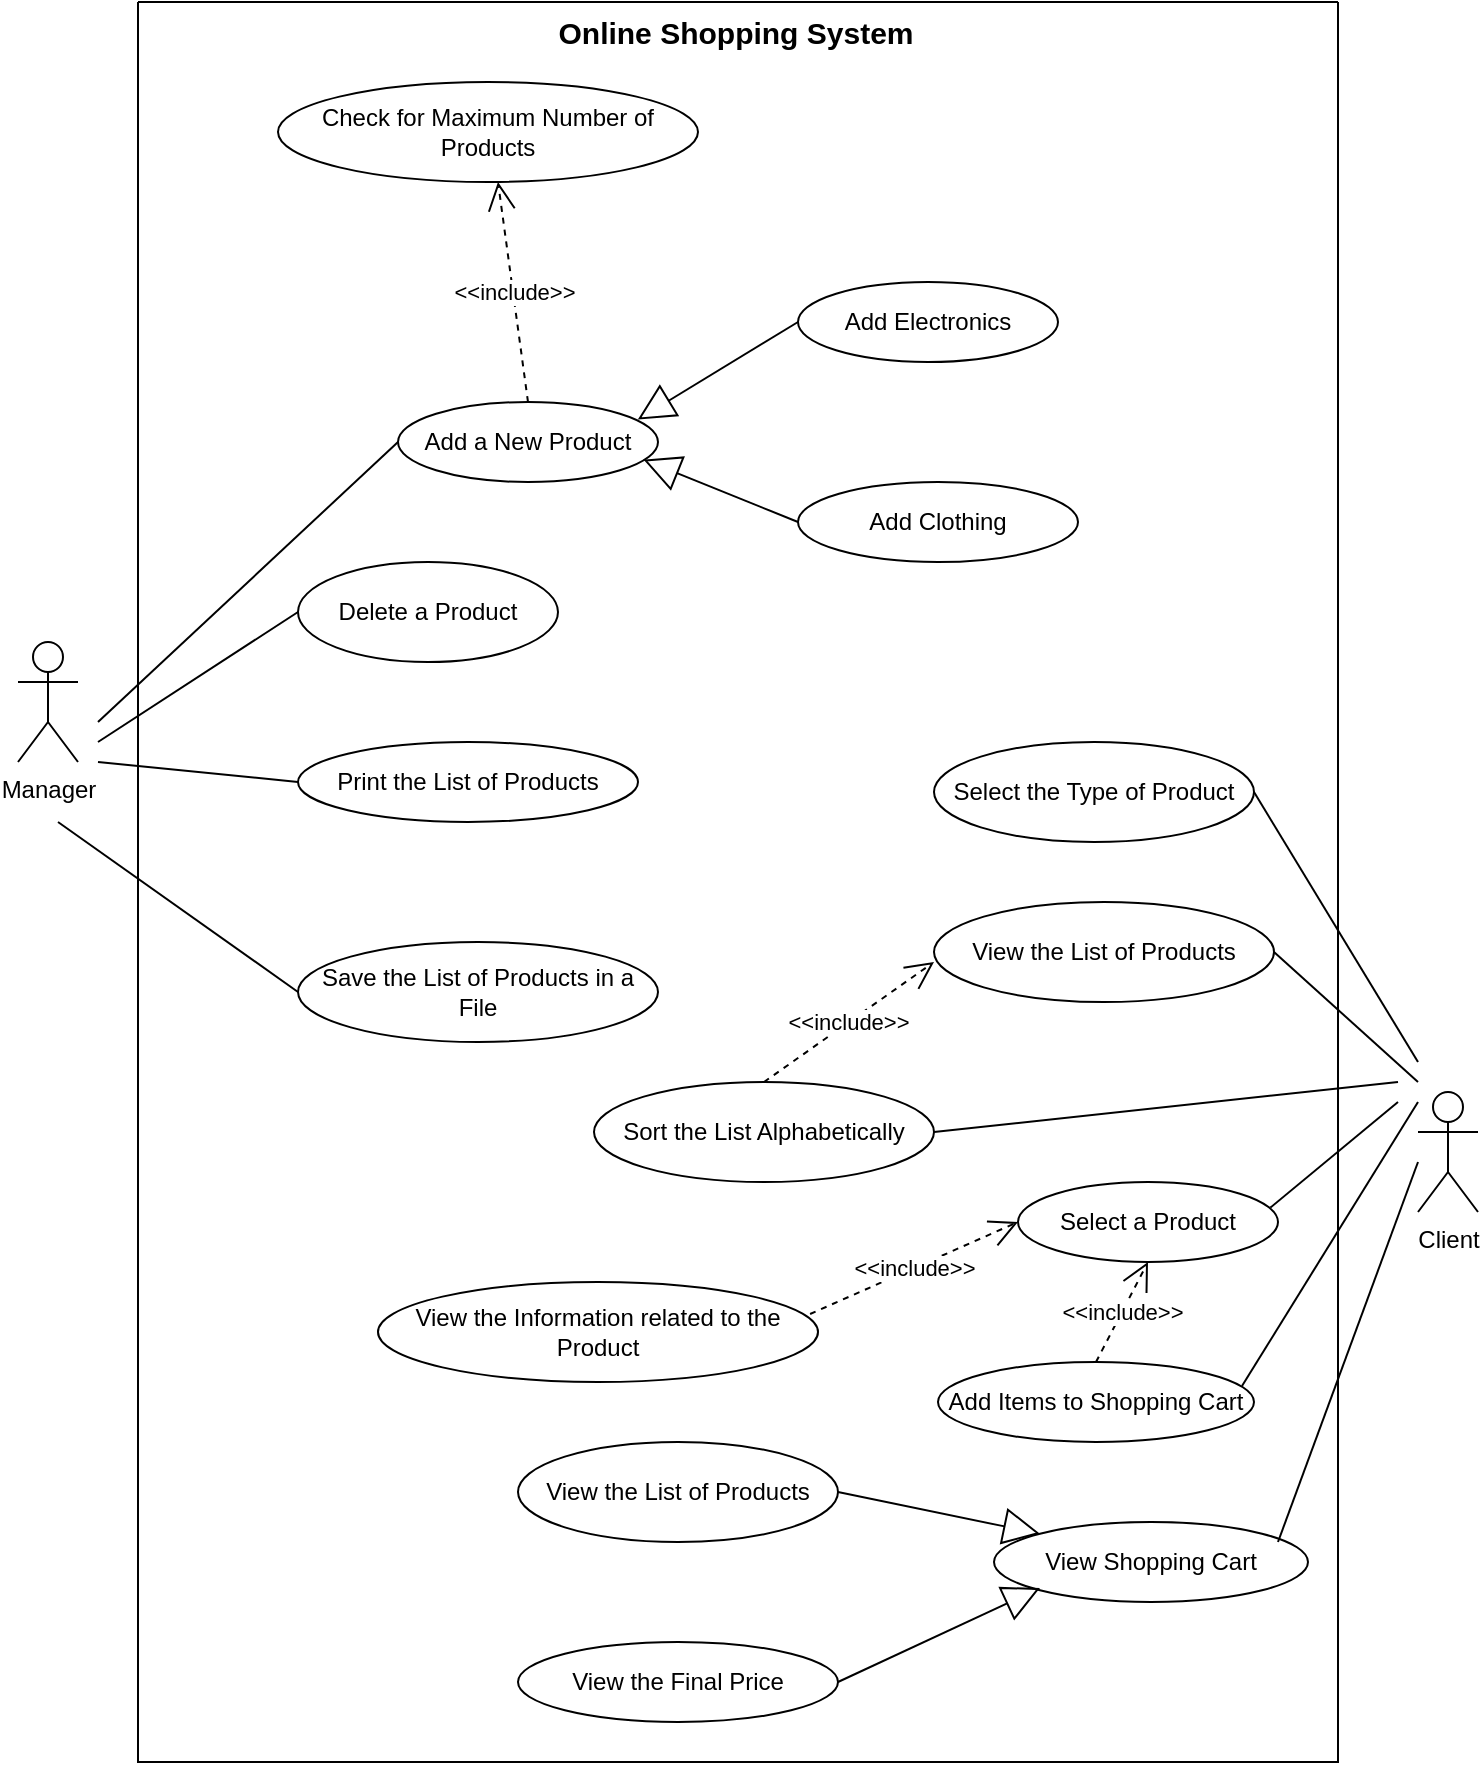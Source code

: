 <mxfile version="22.0.2" type="device">
  <diagram name="Page-1" id="OMpnuDulmeeFg09J-dXz">
    <mxGraphModel dx="1434" dy="836" grid="1" gridSize="10" guides="1" tooltips="1" connect="1" arrows="1" fold="1" page="1" pageScale="1" pageWidth="827" pageHeight="1169" math="0" shadow="0">
      <root>
        <mxCell id="0" />
        <mxCell id="1" parent="0" />
        <mxCell id="9twunwav9gETao4i-T1g-1" value="" style="swimlane;startSize=0;" vertex="1" parent="1">
          <mxGeometry x="120" y="40" width="600" height="880" as="geometry" />
        </mxCell>
        <mxCell id="9twunwav9gETao4i-T1g-2" value="&lt;b&gt;&lt;font style=&quot;font-size: 15px;&quot;&gt;Online Shopping System&lt;/font&gt;&lt;/b&gt;" style="text;html=1;strokeColor=none;fillColor=none;align=center;verticalAlign=middle;whiteSpace=wrap;rounded=0;" vertex="1" parent="9twunwav9gETao4i-T1g-1">
          <mxGeometry x="200" width="198" height="30" as="geometry" />
        </mxCell>
        <mxCell id="9twunwav9gETao4i-T1g-4" value="Add a New Product" style="ellipse;whiteSpace=wrap;html=1;" vertex="1" parent="9twunwav9gETao4i-T1g-1">
          <mxGeometry x="130" y="200" width="130" height="40" as="geometry" />
        </mxCell>
        <mxCell id="9twunwav9gETao4i-T1g-5" value="" style="endArrow=block;endSize=16;endFill=0;html=1;rounded=0;entryX=0.922;entryY=0.22;entryDx=0;entryDy=0;entryPerimeter=0;" edge="1" parent="9twunwav9gETao4i-T1g-1" target="9twunwav9gETao4i-T1g-4">
          <mxGeometry width="160" relative="1" as="geometry">
            <mxPoint x="330" y="160" as="sourcePoint" />
            <mxPoint x="490" y="160" as="targetPoint" />
          </mxGeometry>
        </mxCell>
        <mxCell id="9twunwav9gETao4i-T1g-7" value="" style="endArrow=block;endSize=16;endFill=0;html=1;rounded=0;exitX=0;exitY=0.5;exitDx=0;exitDy=0;entryX=0.944;entryY=0.72;entryDx=0;entryDy=0;entryPerimeter=0;" edge="1" parent="9twunwav9gETao4i-T1g-1" source="9twunwav9gETao4i-T1g-8" target="9twunwav9gETao4i-T1g-4">
          <mxGeometry width="160" relative="1" as="geometry">
            <mxPoint x="270" y="190" as="sourcePoint" />
            <mxPoint x="250" y="220" as="targetPoint" />
          </mxGeometry>
        </mxCell>
        <mxCell id="9twunwav9gETao4i-T1g-9" value="Add Electronics" style="ellipse;whiteSpace=wrap;html=1;" vertex="1" parent="9twunwav9gETao4i-T1g-1">
          <mxGeometry x="330" y="140" width="130" height="40" as="geometry" />
        </mxCell>
        <mxCell id="9twunwav9gETao4i-T1g-8" value="Add Clothing" style="ellipse;whiteSpace=wrap;html=1;" vertex="1" parent="9twunwav9gETao4i-T1g-1">
          <mxGeometry x="330" y="240" width="140" height="40" as="geometry" />
        </mxCell>
        <mxCell id="9twunwav9gETao4i-T1g-10" value="" style="endArrow=none;html=1;rounded=0;entryX=0;entryY=0.5;entryDx=0;entryDy=0;" edge="1" parent="9twunwav9gETao4i-T1g-1" target="9twunwav9gETao4i-T1g-4">
          <mxGeometry width="50" height="50" relative="1" as="geometry">
            <mxPoint x="-20" y="360" as="sourcePoint" />
            <mxPoint x="80" y="220" as="targetPoint" />
          </mxGeometry>
        </mxCell>
        <mxCell id="9twunwav9gETao4i-T1g-11" value="Delete a Product" style="ellipse;whiteSpace=wrap;html=1;" vertex="1" parent="9twunwav9gETao4i-T1g-1">
          <mxGeometry x="80" y="280" width="130" height="50" as="geometry" />
        </mxCell>
        <mxCell id="9twunwav9gETao4i-T1g-13" value="Print the List of Products" style="ellipse;whiteSpace=wrap;html=1;" vertex="1" parent="9twunwav9gETao4i-T1g-1">
          <mxGeometry x="80" y="370" width="170" height="40" as="geometry" />
        </mxCell>
        <mxCell id="9twunwav9gETao4i-T1g-15" value="Save the List of Products in a File" style="ellipse;whiteSpace=wrap;html=1;" vertex="1" parent="9twunwav9gETao4i-T1g-1">
          <mxGeometry x="80" y="470" width="180" height="50" as="geometry" />
        </mxCell>
        <mxCell id="9twunwav9gETao4i-T1g-17" value="Check for Maximum Number of Products" style="ellipse;whiteSpace=wrap;html=1;" vertex="1" parent="9twunwav9gETao4i-T1g-1">
          <mxGeometry x="70" y="40" width="210" height="50" as="geometry" />
        </mxCell>
        <mxCell id="9twunwav9gETao4i-T1g-18" value="&amp;lt;&amp;lt;include&amp;gt;&amp;gt;" style="endArrow=open;endSize=12;dashed=1;html=1;rounded=0;exitX=0.5;exitY=0;exitDx=0;exitDy=0;" edge="1" parent="9twunwav9gETao4i-T1g-1" source="9twunwav9gETao4i-T1g-4">
          <mxGeometry width="160" relative="1" as="geometry">
            <mxPoint x="154" y="193" as="sourcePoint" />
            <mxPoint x="180" y="90" as="targetPoint" />
          </mxGeometry>
        </mxCell>
        <mxCell id="9twunwav9gETao4i-T1g-20" value="Select the Type of Product" style="ellipse;whiteSpace=wrap;html=1;" vertex="1" parent="9twunwav9gETao4i-T1g-1">
          <mxGeometry x="398" y="370" width="160" height="50" as="geometry" />
        </mxCell>
        <mxCell id="9twunwav9gETao4i-T1g-21" value="View the List of Products" style="ellipse;whiteSpace=wrap;html=1;" vertex="1" parent="9twunwav9gETao4i-T1g-1">
          <mxGeometry x="398" y="450" width="170" height="50" as="geometry" />
        </mxCell>
        <mxCell id="9twunwav9gETao4i-T1g-22" value="Sort the List Alphabetically" style="ellipse;whiteSpace=wrap;html=1;" vertex="1" parent="9twunwav9gETao4i-T1g-1">
          <mxGeometry x="228" y="540" width="170" height="50" as="geometry" />
        </mxCell>
        <mxCell id="9twunwav9gETao4i-T1g-23" value="" style="endArrow=none;html=1;rounded=0;exitX=1;exitY=0.5;exitDx=0;exitDy=0;" edge="1" parent="9twunwav9gETao4i-T1g-1" source="9twunwav9gETao4i-T1g-20">
          <mxGeometry width="50" height="50" relative="1" as="geometry">
            <mxPoint x="590" y="580" as="sourcePoint" />
            <mxPoint x="640" y="530" as="targetPoint" />
          </mxGeometry>
        </mxCell>
        <mxCell id="9twunwav9gETao4i-T1g-24" value="" style="endArrow=none;html=1;rounded=0;exitX=1;exitY=0.5;exitDx=0;exitDy=0;" edge="1" parent="9twunwav9gETao4i-T1g-1" source="9twunwav9gETao4i-T1g-21">
          <mxGeometry width="50" height="50" relative="1" as="geometry">
            <mxPoint x="590" y="590" as="sourcePoint" />
            <mxPoint x="640" y="540" as="targetPoint" />
          </mxGeometry>
        </mxCell>
        <mxCell id="9twunwav9gETao4i-T1g-25" value="" style="endArrow=none;html=1;rounded=0;exitX=1;exitY=0.5;exitDx=0;exitDy=0;" edge="1" parent="9twunwav9gETao4i-T1g-1" source="9twunwav9gETao4i-T1g-22">
          <mxGeometry width="50" height="50" relative="1" as="geometry">
            <mxPoint x="590" y="600" as="sourcePoint" />
            <mxPoint x="630" y="540" as="targetPoint" />
          </mxGeometry>
        </mxCell>
        <mxCell id="9twunwav9gETao4i-T1g-26" value="&amp;lt;&amp;lt;include&amp;gt;&amp;gt;" style="endArrow=open;endSize=12;dashed=1;html=1;rounded=0;exitX=0.5;exitY=0;exitDx=0;exitDy=0;" edge="1" parent="9twunwav9gETao4i-T1g-1" source="9twunwav9gETao4i-T1g-22">
          <mxGeometry width="160" relative="1" as="geometry">
            <mxPoint x="413" y="590" as="sourcePoint" />
            <mxPoint x="398" y="480" as="targetPoint" />
          </mxGeometry>
        </mxCell>
        <mxCell id="9twunwav9gETao4i-T1g-27" value="Select a Product" style="ellipse;whiteSpace=wrap;html=1;" vertex="1" parent="9twunwav9gETao4i-T1g-1">
          <mxGeometry x="440" y="590" width="130" height="40" as="geometry" />
        </mxCell>
        <mxCell id="9twunwav9gETao4i-T1g-28" value="" style="endArrow=none;html=1;rounded=0;exitX=0.971;exitY=0.32;exitDx=0;exitDy=0;exitPerimeter=0;" edge="1" parent="9twunwav9gETao4i-T1g-1" source="9twunwav9gETao4i-T1g-27">
          <mxGeometry width="50" height="50" relative="1" as="geometry">
            <mxPoint x="590" y="600" as="sourcePoint" />
            <mxPoint x="630" y="550" as="targetPoint" />
          </mxGeometry>
        </mxCell>
        <mxCell id="9twunwav9gETao4i-T1g-29" value="Add Items to Shopping Cart" style="ellipse;whiteSpace=wrap;html=1;" vertex="1" parent="9twunwav9gETao4i-T1g-1">
          <mxGeometry x="400" y="680" width="158" height="40" as="geometry" />
        </mxCell>
        <mxCell id="9twunwav9gETao4i-T1g-30" value="View the Information related to the Product" style="ellipse;whiteSpace=wrap;html=1;" vertex="1" parent="9twunwav9gETao4i-T1g-1">
          <mxGeometry x="120" y="640" width="220" height="50" as="geometry" />
        </mxCell>
        <mxCell id="9twunwav9gETao4i-T1g-31" value="&amp;lt;&amp;lt;include&amp;gt;&amp;gt;" style="endArrow=open;endSize=12;dashed=1;html=1;rounded=0;exitX=0.982;exitY=0.32;exitDx=0;exitDy=0;exitPerimeter=0;entryX=0;entryY=0.5;entryDx=0;entryDy=0;" edge="1" parent="9twunwav9gETao4i-T1g-1" source="9twunwav9gETao4i-T1g-30" target="9twunwav9gETao4i-T1g-27">
          <mxGeometry x="0.003" width="160" relative="1" as="geometry">
            <mxPoint x="267" y="700" as="sourcePoint" />
            <mxPoint x="410" y="630" as="targetPoint" />
            <mxPoint as="offset" />
          </mxGeometry>
        </mxCell>
        <mxCell id="9twunwav9gETao4i-T1g-32" value="View Shopping Cart" style="ellipse;whiteSpace=wrap;html=1;" vertex="1" parent="9twunwav9gETao4i-T1g-1">
          <mxGeometry x="428" y="760" width="157" height="40" as="geometry" />
        </mxCell>
        <mxCell id="9twunwav9gETao4i-T1g-33" value="" style="endArrow=none;html=1;rounded=0;exitX=0.962;exitY=0.3;exitDx=0;exitDy=0;exitPerimeter=0;" edge="1" parent="9twunwav9gETao4i-T1g-1" source="9twunwav9gETao4i-T1g-29">
          <mxGeometry width="50" height="50" relative="1" as="geometry">
            <mxPoint x="590" y="600" as="sourcePoint" />
            <mxPoint x="640" y="550" as="targetPoint" />
          </mxGeometry>
        </mxCell>
        <mxCell id="9twunwav9gETao4i-T1g-34" value="" style="endArrow=none;html=1;rounded=0;" edge="1" parent="9twunwav9gETao4i-T1g-1">
          <mxGeometry width="50" height="50" relative="1" as="geometry">
            <mxPoint x="570" y="770" as="sourcePoint" />
            <mxPoint x="640" y="580" as="targetPoint" />
          </mxGeometry>
        </mxCell>
        <mxCell id="9twunwav9gETao4i-T1g-35" value="View the List of Products" style="ellipse;whiteSpace=wrap;html=1;" vertex="1" parent="9twunwav9gETao4i-T1g-1">
          <mxGeometry x="190" y="720" width="160" height="50" as="geometry" />
        </mxCell>
        <mxCell id="9twunwav9gETao4i-T1g-36" value="View the Final Price" style="ellipse;whiteSpace=wrap;html=1;" vertex="1" parent="9twunwav9gETao4i-T1g-1">
          <mxGeometry x="190" y="820" width="160" height="40" as="geometry" />
        </mxCell>
        <mxCell id="9twunwav9gETao4i-T1g-37" value="" style="endArrow=block;endSize=16;endFill=0;html=1;rounded=0;exitX=1;exitY=0.5;exitDx=0;exitDy=0;entryX=0;entryY=0;entryDx=0;entryDy=0;" edge="1" parent="9twunwav9gETao4i-T1g-1" source="9twunwav9gETao4i-T1g-35" target="9twunwav9gETao4i-T1g-32">
          <mxGeometry width="160" relative="1" as="geometry">
            <mxPoint x="433.5" y="811" as="sourcePoint" />
            <mxPoint x="356.5" y="780" as="targetPoint" />
          </mxGeometry>
        </mxCell>
        <mxCell id="9twunwav9gETao4i-T1g-38" value="" style="endArrow=block;endSize=16;endFill=0;html=1;rounded=0;exitX=1;exitY=0.5;exitDx=0;exitDy=0;entryX=0;entryY=0;entryDx=0;entryDy=0;" edge="1" parent="9twunwav9gETao4i-T1g-1" source="9twunwav9gETao4i-T1g-36">
          <mxGeometry width="160" relative="1" as="geometry">
            <mxPoint x="350" y="767" as="sourcePoint" />
            <mxPoint x="451" y="793" as="targetPoint" />
          </mxGeometry>
        </mxCell>
        <mxCell id="9twunwav9gETao4i-T1g-39" value="&amp;lt;&amp;lt;include&amp;gt;&amp;gt;" style="endArrow=open;endSize=12;dashed=1;html=1;rounded=0;exitX=0.5;exitY=0;exitDx=0;exitDy=0;entryX=0.5;entryY=1;entryDx=0;entryDy=0;" edge="1" parent="9twunwav9gETao4i-T1g-1" source="9twunwav9gETao4i-T1g-29" target="9twunwav9gETao4i-T1g-27">
          <mxGeometry x="0.003" width="160" relative="1" as="geometry">
            <mxPoint x="346" y="666" as="sourcePoint" />
            <mxPoint x="450" y="620" as="targetPoint" />
            <mxPoint as="offset" />
          </mxGeometry>
        </mxCell>
        <mxCell id="9twunwav9gETao4i-T1g-3" value="Manager" style="shape=umlActor;verticalLabelPosition=bottom;verticalAlign=top;html=1;outlineConnect=0;" vertex="1" parent="1">
          <mxGeometry x="60" y="360" width="30" height="60" as="geometry" />
        </mxCell>
        <mxCell id="9twunwav9gETao4i-T1g-12" value="" style="endArrow=none;html=1;rounded=0;entryX=0;entryY=0.5;entryDx=0;entryDy=0;" edge="1" parent="1" target="9twunwav9gETao4i-T1g-11">
          <mxGeometry width="50" height="50" relative="1" as="geometry">
            <mxPoint x="100" y="410" as="sourcePoint" />
            <mxPoint x="150" y="360" as="targetPoint" />
          </mxGeometry>
        </mxCell>
        <mxCell id="9twunwav9gETao4i-T1g-14" value="" style="endArrow=none;html=1;rounded=0;entryX=0;entryY=0.5;entryDx=0;entryDy=0;entryPerimeter=0;" edge="1" parent="1" target="9twunwav9gETao4i-T1g-13">
          <mxGeometry width="50" height="50" relative="1" as="geometry">
            <mxPoint x="100" y="420" as="sourcePoint" />
            <mxPoint x="150" y="370" as="targetPoint" />
          </mxGeometry>
        </mxCell>
        <mxCell id="9twunwav9gETao4i-T1g-16" value="" style="endArrow=none;html=1;rounded=0;exitX=0;exitY=0.5;exitDx=0;exitDy=0;" edge="1" parent="1" source="9twunwav9gETao4i-T1g-15">
          <mxGeometry width="50" height="50" relative="1" as="geometry">
            <mxPoint x="30" y="500" as="sourcePoint" />
            <mxPoint x="80" y="450" as="targetPoint" />
          </mxGeometry>
        </mxCell>
        <mxCell id="9twunwav9gETao4i-T1g-19" value="Client" style="shape=umlActor;verticalLabelPosition=bottom;verticalAlign=top;html=1;" vertex="1" parent="1">
          <mxGeometry x="760" y="585" width="30" height="60" as="geometry" />
        </mxCell>
      </root>
    </mxGraphModel>
  </diagram>
</mxfile>
